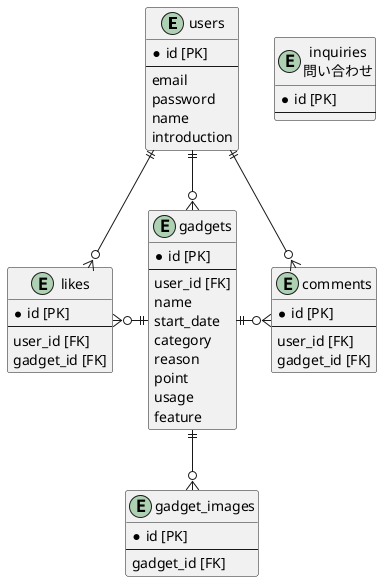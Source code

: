@startuml OshiGadge

entity users {
  *id [PK]
  --
  email
  password
  name
  introduction
}

entity gadgets {
  *id [PK]
  --
  user_id [FK]
  name
  start_date
  category
  reason
  point
  usage
  feature
}

entity likes {
  *id [PK]
  --
  user_id [FK]
  gadget_id [FK]
}

entity comments {
  *id [PK]
  --
  user_id [FK]
  gadget_id [FK]
}

entity inquiries as "inquiries\n問い合わせ" {
  *id [PK]
  --
}

entity gadget_images {
  *id [PK]
  --
  gadget_id [FK]
}

users ||--o{ gadgets
users ||--o{ comments
users ||--o{ likes
gadgets ||-r-o{ comments
gadgets ||-d-o{ gadget_images
gadgets ||-l-o{ likes

@enduml
